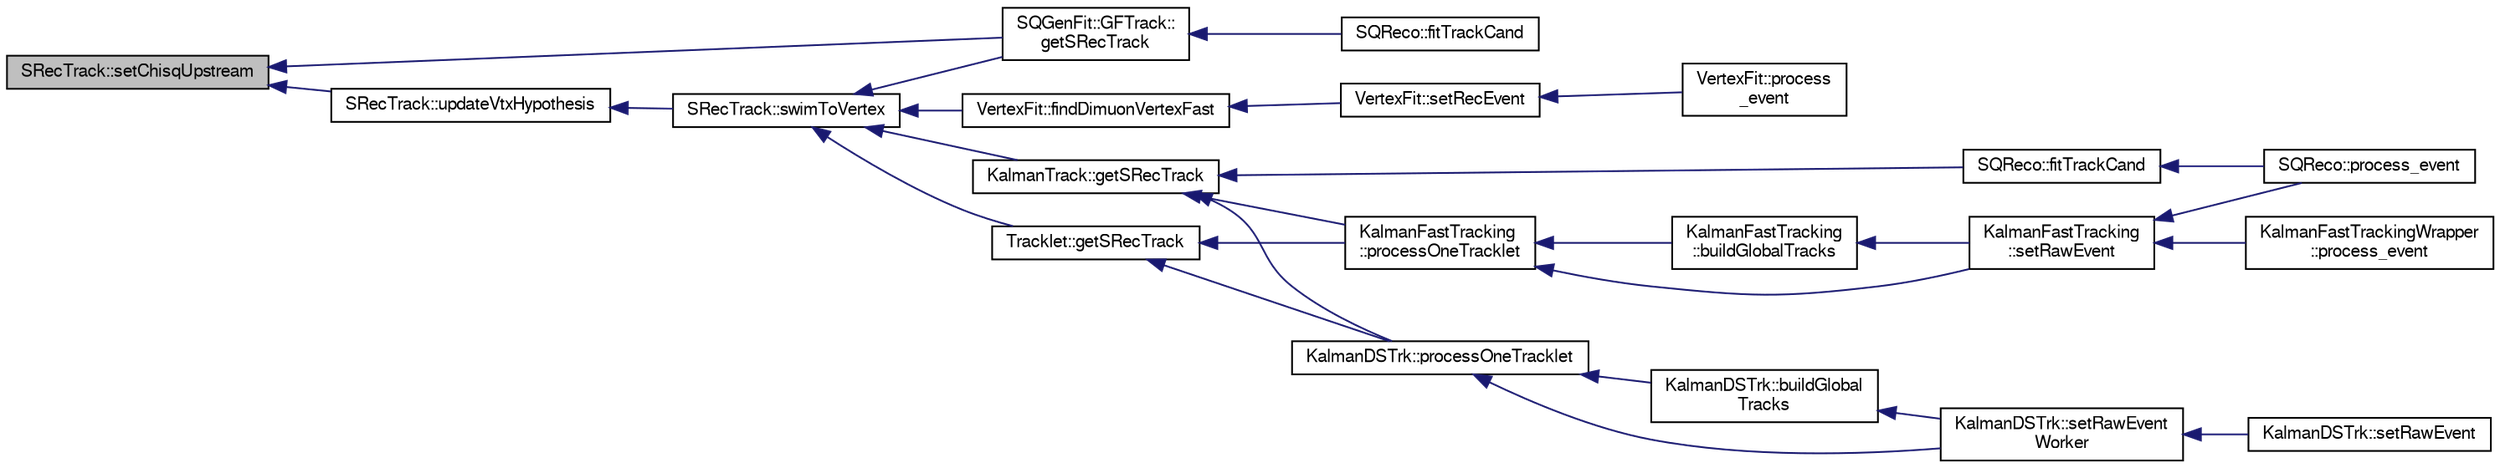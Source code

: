 digraph "SRecTrack::setChisqUpstream"
{
  bgcolor="transparent";
  edge [fontname="FreeSans",fontsize="10",labelfontname="FreeSans",labelfontsize="10"];
  node [fontname="FreeSans",fontsize="10",shape=record];
  rankdir="LR";
  Node1 [label="SRecTrack::setChisqUpstream",height=0.2,width=0.4,color="black", fillcolor="grey75", style="filled" fontcolor="black"];
  Node1 -> Node2 [dir="back",color="midnightblue",fontsize="10",style="solid",fontname="FreeSans"];
  Node2 [label="SQGenFit::GFTrack::\lgetSRecTrack",height=0.2,width=0.4,color="black",URL="$d2/d6b/classSQGenFit_1_1GFTrack.html#a4c47a82cf378aae1787e2dc4d168b658"];
  Node2 -> Node3 [dir="back",color="midnightblue",fontsize="10",style="solid",fontname="FreeSans"];
  Node3 [label="SQReco::fitTrackCand",height=0.2,width=0.4,color="black",URL="$df/df2/classSQReco.html#a32bb088e7896b2ecdb5b9aa4df1f6a50"];
  Node1 -> Node4 [dir="back",color="midnightblue",fontsize="10",style="solid",fontname="FreeSans"];
  Node4 [label="SRecTrack::updateVtxHypothesis",height=0.2,width=0.4,color="black",URL="$d6/db1/classSRecTrack.html#ad6b6be2adfcd60d2442306cda12cdc0c"];
  Node4 -> Node5 [dir="back",color="midnightblue",fontsize="10",style="solid",fontname="FreeSans"];
  Node5 [label="SRecTrack::swimToVertex",height=0.2,width=0.4,color="black",URL="$d6/db1/classSRecTrack.html#ac4816a2258e2eb44694715d20b9127ab",tooltip="Simple swim to vertex. "];
  Node5 -> Node6 [dir="back",color="midnightblue",fontsize="10",style="solid",fontname="FreeSans"];
  Node6 [label="Tracklet::getSRecTrack",height=0.2,width=0.4,color="black",URL="$d2/d26/classTracklet.html#aa0ca7e43f4d1359b0068c35299a70db5"];
  Node6 -> Node7 [dir="back",color="midnightblue",fontsize="10",style="solid",fontname="FreeSans"];
  Node7 [label="KalmanFastTracking\l::processOneTracklet",height=0.2,width=0.4,color="black",URL="$d3/d46/classKalmanFastTracking.html#ac0b6441647d023db04c618a35fd2a8cd",tooltip="Track fitting stuff. "];
  Node7 -> Node8 [dir="back",color="midnightblue",fontsize="10",style="solid",fontname="FreeSans"];
  Node8 [label="KalmanFastTracking\l::buildGlobalTracks",height=0.2,width=0.4,color="black",URL="$d3/d46/classKalmanFastTracking.html#a53c93bc5e58b3560d1cfb42e84bbe95c"];
  Node8 -> Node9 [dir="back",color="midnightblue",fontsize="10",style="solid",fontname="FreeSans"];
  Node9 [label="KalmanFastTracking\l::setRawEvent",height=0.2,width=0.4,color="black",URL="$d3/d46/classKalmanFastTracking.html#ada493cf8d995c42b9e78a53b891ce72b"];
  Node9 -> Node10 [dir="back",color="midnightblue",fontsize="10",style="solid",fontname="FreeSans"];
  Node10 [label="SQReco::process_event",height=0.2,width=0.4,color="black",URL="$df/df2/classSQReco.html#a4d308ea90b8cd7c24a235f32debd6ddb"];
  Node9 -> Node11 [dir="back",color="midnightblue",fontsize="10",style="solid",fontname="FreeSans"];
  Node11 [label="KalmanFastTrackingWrapper\l::process_event",height=0.2,width=0.4,color="black",URL="$d4/dff/classKalmanFastTrackingWrapper.html#a5edc61b3b9a06f6486b1f22e44f7d63e"];
  Node7 -> Node9 [dir="back",color="midnightblue",fontsize="10",style="solid",fontname="FreeSans"];
  Node6 -> Node12 [dir="back",color="midnightblue",fontsize="10",style="solid",fontname="FreeSans"];
  Node12 [label="KalmanDSTrk::processOneTracklet",height=0.2,width=0.4,color="black",URL="$db/daa/classKalmanDSTrk.html#ace95cba717e2c3b24dfb46e8d458f61a",tooltip="Track fitting stuff. "];
  Node12 -> Node13 [dir="back",color="midnightblue",fontsize="10",style="solid",fontname="FreeSans"];
  Node13 [label="KalmanDSTrk::buildGlobal\lTracks",height=0.2,width=0.4,color="black",URL="$db/daa/classKalmanDSTrk.html#adf4981f081f2606bf3412851eaa62eb0"];
  Node13 -> Node14 [dir="back",color="midnightblue",fontsize="10",style="solid",fontname="FreeSans"];
  Node14 [label="KalmanDSTrk::setRawEvent\lWorker",height=0.2,width=0.4,color="black",URL="$db/daa/classKalmanDSTrk.html#a58ceb0cdcf685588b2a543d7a9c2bf9d"];
  Node14 -> Node15 [dir="back",color="midnightblue",fontsize="10",style="solid",fontname="FreeSans"];
  Node15 [label="KalmanDSTrk::setRawEvent",height=0.2,width=0.4,color="black",URL="$db/daa/classKalmanDSTrk.html#a67f1b61fbc3fbba52e10f4b06d4f8794"];
  Node12 -> Node14 [dir="back",color="midnightblue",fontsize="10",style="solid",fontname="FreeSans"];
  Node5 -> Node16 [dir="back",color="midnightblue",fontsize="10",style="solid",fontname="FreeSans"];
  Node16 [label="KalmanTrack::getSRecTrack",height=0.2,width=0.4,color="black",URL="$d9/dc3/classKalmanTrack.html#a38e275864291b276a96abd8c50de4282",tooltip="Output to SRecTrack. "];
  Node16 -> Node17 [dir="back",color="midnightblue",fontsize="10",style="solid",fontname="FreeSans"];
  Node17 [label="SQReco::fitTrackCand",height=0.2,width=0.4,color="black",URL="$df/df2/classSQReco.html#a2d24deb38cf514e80e9b53199f2c81a9"];
  Node17 -> Node10 [dir="back",color="midnightblue",fontsize="10",style="solid",fontname="FreeSans"];
  Node16 -> Node7 [dir="back",color="midnightblue",fontsize="10",style="solid",fontname="FreeSans"];
  Node16 -> Node12 [dir="back",color="midnightblue",fontsize="10",style="solid",fontname="FreeSans"];
  Node5 -> Node18 [dir="back",color="midnightblue",fontsize="10",style="solid",fontname="FreeSans"];
  Node18 [label="VertexFit::findDimuonVertexFast",height=0.2,width=0.4,color="black",URL="$d1/d13/classVertexFit.html#a19eb69c177fa675e1e63e8a054a5c645"];
  Node18 -> Node19 [dir="back",color="midnightblue",fontsize="10",style="solid",fontname="FreeSans"];
  Node19 [label="VertexFit::setRecEvent",height=0.2,width=0.4,color="black",URL="$d1/d13/classVertexFit.html#a080d08ef76e4108261aaf89373c07211",tooltip="Set the SRecEvent, main external call the use vertex fit. "];
  Node19 -> Node20 [dir="back",color="midnightblue",fontsize="10",style="solid",fontname="FreeSans"];
  Node20 [label="VertexFit::process\l_event",height=0.2,width=0.4,color="black",URL="$d1/d13/classVertexFit.html#a056c9f1aa5805bfd6f92e833722dd25e"];
  Node5 -> Node2 [dir="back",color="midnightblue",fontsize="10",style="solid",fontname="FreeSans"];
}
